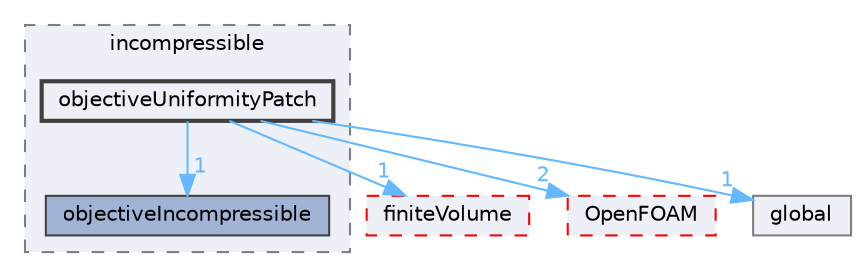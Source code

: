 digraph "src/optimisation/adjointOptimisation/adjoint/objectives/incompressible/objectiveUniformityPatch"
{
 // LATEX_PDF_SIZE
  bgcolor="transparent";
  edge [fontname=Helvetica,fontsize=10,labelfontname=Helvetica,labelfontsize=10];
  node [fontname=Helvetica,fontsize=10,shape=box,height=0.2,width=0.4];
  compound=true
  subgraph clusterdir_59bc66a6dc9243eca0911879966deb11 {
    graph [ bgcolor="#edf0f7", pencolor="grey50", label="incompressible", fontname=Helvetica,fontsize=10 style="filled,dashed", URL="dir_59bc66a6dc9243eca0911879966deb11.html",tooltip=""]
  dir_c41866a3dc3254ac17157dda7c270a3c [label="objectiveIncompressible", fillcolor="#a2b4d6", color="grey25", style="filled", URL="dir_c41866a3dc3254ac17157dda7c270a3c.html",tooltip=""];
  dir_466f70d5bceae9cb9ea016ba690a5f25 [label="objectiveUniformityPatch", fillcolor="#edf0f7", color="grey25", style="filled,bold", URL="dir_466f70d5bceae9cb9ea016ba690a5f25.html",tooltip=""];
  }
  dir_9bd15774b555cf7259a6fa18f99fe99b [label="finiteVolume", fillcolor="#edf0f7", color="red", style="filled,dashed", URL="dir_9bd15774b555cf7259a6fa18f99fe99b.html",tooltip=""];
  dir_c5473ff19b20e6ec4dfe5c310b3778a8 [label="OpenFOAM", fillcolor="#edf0f7", color="red", style="filled,dashed", URL="dir_c5473ff19b20e6ec4dfe5c310b3778a8.html",tooltip=""];
  dir_dd56dc4c5f6c51768e20e60d3fce2a94 [label="global", fillcolor="#edf0f7", color="grey50", style="filled", URL="dir_dd56dc4c5f6c51768e20e60d3fce2a94.html",tooltip=""];
  dir_466f70d5bceae9cb9ea016ba690a5f25->dir_9bd15774b555cf7259a6fa18f99fe99b [headlabel="1", labeldistance=1.5 headhref="dir_002672_001387.html" href="dir_002672_001387.html" color="steelblue1" fontcolor="steelblue1"];
  dir_466f70d5bceae9cb9ea016ba690a5f25->dir_c41866a3dc3254ac17157dda7c270a3c [headlabel="1", labeldistance=1.5 headhref="dir_002672_002661.html" href="dir_002672_002661.html" color="steelblue1" fontcolor="steelblue1"];
  dir_466f70d5bceae9cb9ea016ba690a5f25->dir_c5473ff19b20e6ec4dfe5c310b3778a8 [headlabel="2", labeldistance=1.5 headhref="dir_002672_002695.html" href="dir_002672_002695.html" color="steelblue1" fontcolor="steelblue1"];
  dir_466f70d5bceae9cb9ea016ba690a5f25->dir_dd56dc4c5f6c51768e20e60d3fce2a94 [headlabel="1", labeldistance=1.5 headhref="dir_002672_001646.html" href="dir_002672_001646.html" color="steelblue1" fontcolor="steelblue1"];
}
